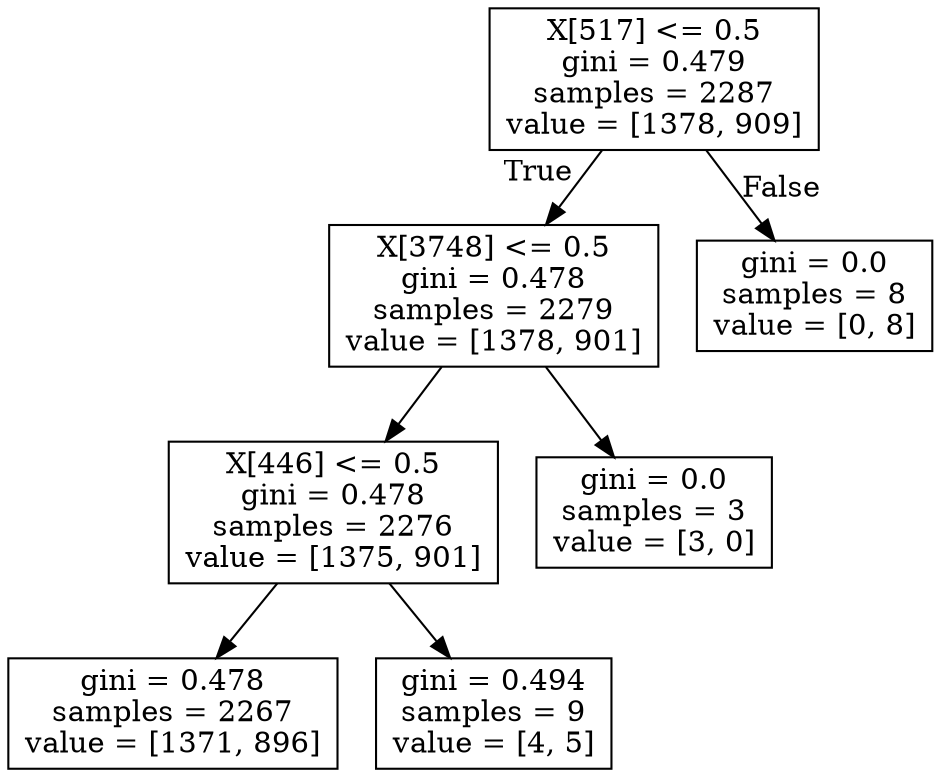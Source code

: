 digraph Tree {
node [shape=box] ;
0 [label="X[517] <= 0.5\ngini = 0.479\nsamples = 2287\nvalue = [1378, 909]"] ;
1 [label="X[3748] <= 0.5\ngini = 0.478\nsamples = 2279\nvalue = [1378, 901]"] ;
0 -> 1 [labeldistance=2.5, labelangle=45, headlabel="True"] ;
2 [label="X[446] <= 0.5\ngini = 0.478\nsamples = 2276\nvalue = [1375, 901]"] ;
1 -> 2 ;
3 [label="gini = 0.478\nsamples = 2267\nvalue = [1371, 896]"] ;
2 -> 3 ;
4 [label="gini = 0.494\nsamples = 9\nvalue = [4, 5]"] ;
2 -> 4 ;
5 [label="gini = 0.0\nsamples = 3\nvalue = [3, 0]"] ;
1 -> 5 ;
6 [label="gini = 0.0\nsamples = 8\nvalue = [0, 8]"] ;
0 -> 6 [labeldistance=2.5, labelangle=-45, headlabel="False"] ;
}